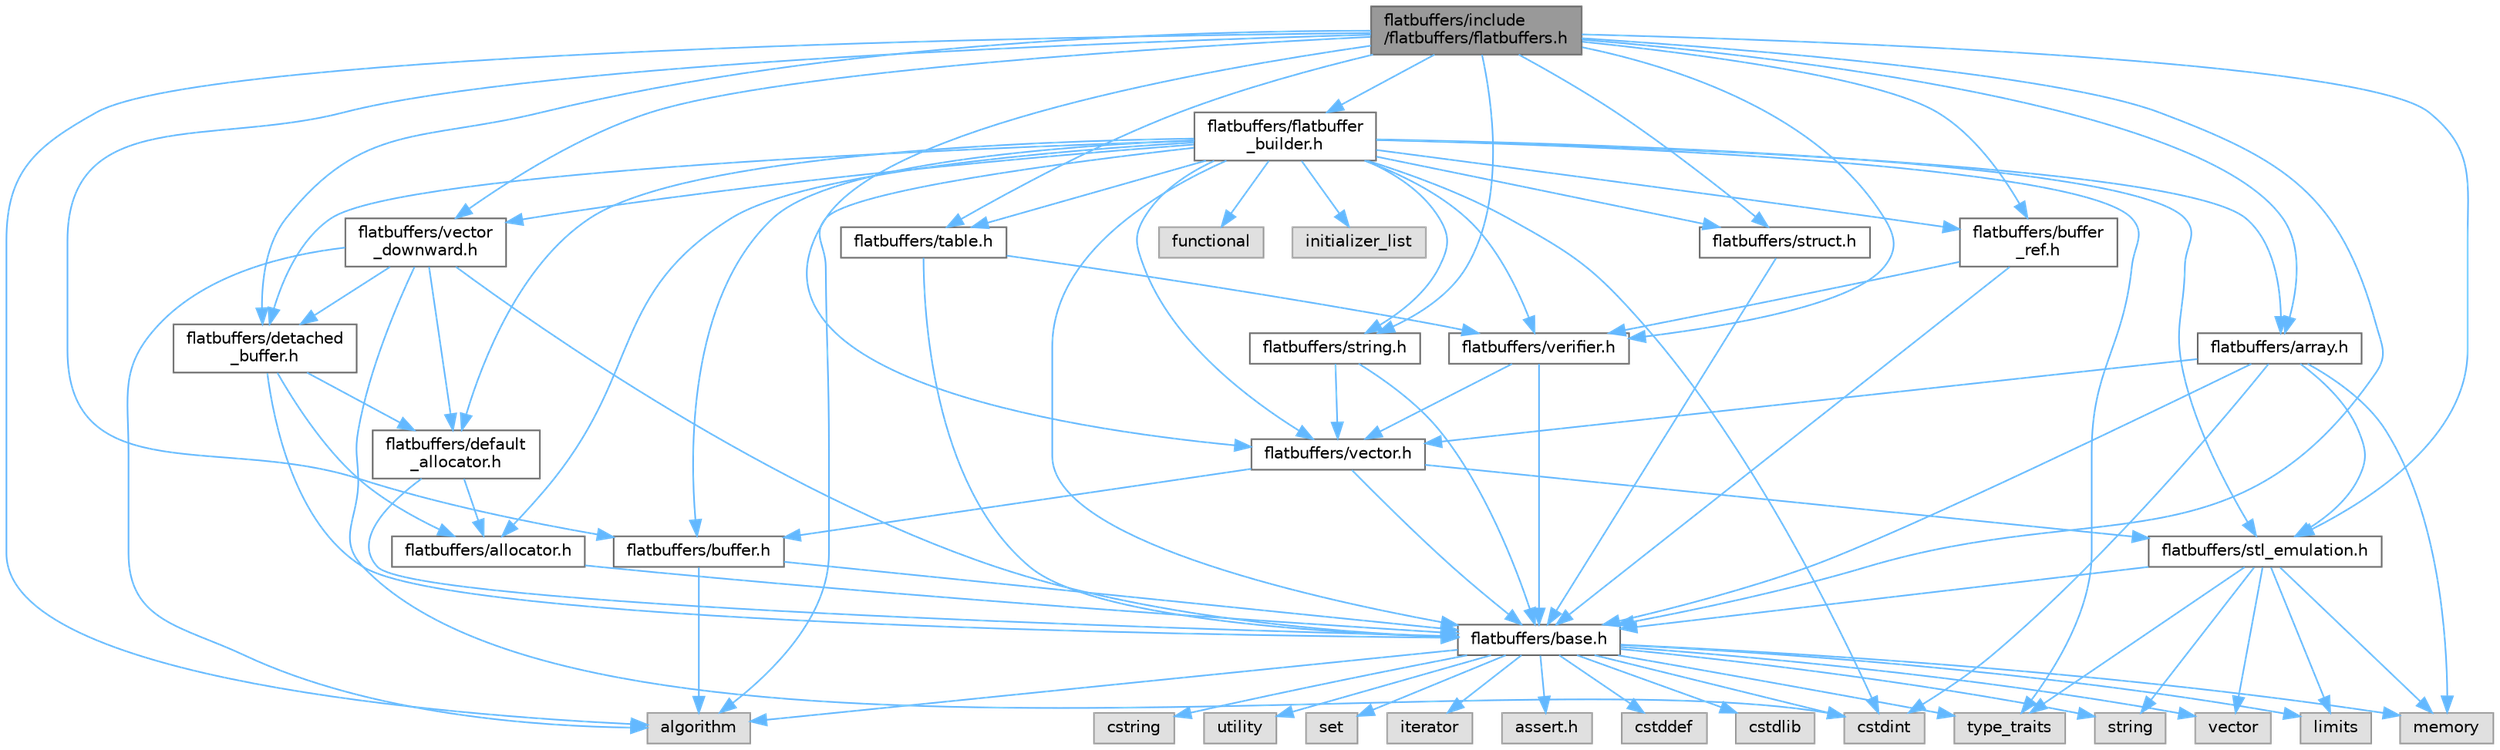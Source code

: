 digraph "flatbuffers/include/flatbuffers/flatbuffers.h"
{
 // LATEX_PDF_SIZE
  bgcolor="transparent";
  edge [fontname=Helvetica,fontsize=10,labelfontname=Helvetica,labelfontsize=10];
  node [fontname=Helvetica,fontsize=10,shape=box,height=0.2,width=0.4];
  Node1 [id="Node000001",label="flatbuffers/include\l/flatbuffers/flatbuffers.h",height=0.2,width=0.4,color="gray40", fillcolor="grey60", style="filled", fontcolor="black",tooltip=" "];
  Node1 -> Node2 [id="edge84_Node000001_Node000002",color="steelblue1",style="solid",tooltip=" "];
  Node2 [id="Node000002",label="algorithm",height=0.2,width=0.4,color="grey60", fillcolor="#E0E0E0", style="filled",tooltip=" "];
  Node1 -> Node3 [id="edge85_Node000001_Node000003",color="steelblue1",style="solid",tooltip=" "];
  Node3 [id="Node000003",label="flatbuffers/array.h",height=0.2,width=0.4,color="grey40", fillcolor="white", style="filled",URL="$array_8h.html",tooltip=" "];
  Node3 -> Node4 [id="edge86_Node000003_Node000004",color="steelblue1",style="solid",tooltip=" "];
  Node4 [id="Node000004",label="cstdint",height=0.2,width=0.4,color="grey60", fillcolor="#E0E0E0", style="filled",tooltip=" "];
  Node3 -> Node5 [id="edge87_Node000003_Node000005",color="steelblue1",style="solid",tooltip=" "];
  Node5 [id="Node000005",label="memory",height=0.2,width=0.4,color="grey60", fillcolor="#E0E0E0", style="filled",tooltip=" "];
  Node3 -> Node6 [id="edge88_Node000003_Node000006",color="steelblue1",style="solid",tooltip=" "];
  Node6 [id="Node000006",label="flatbuffers/base.h",height=0.2,width=0.4,color="grey40", fillcolor="white", style="filled",URL="$base_8h.html",tooltip=" "];
  Node6 -> Node7 [id="edge89_Node000006_Node000007",color="steelblue1",style="solid",tooltip=" "];
  Node7 [id="Node000007",label="assert.h",height=0.2,width=0.4,color="grey60", fillcolor="#E0E0E0", style="filled",tooltip=" "];
  Node6 -> Node4 [id="edge90_Node000006_Node000004",color="steelblue1",style="solid",tooltip=" "];
  Node6 -> Node8 [id="edge91_Node000006_Node000008",color="steelblue1",style="solid",tooltip=" "];
  Node8 [id="Node000008",label="cstddef",height=0.2,width=0.4,color="grey60", fillcolor="#E0E0E0", style="filled",tooltip=" "];
  Node6 -> Node9 [id="edge92_Node000006_Node000009",color="steelblue1",style="solid",tooltip=" "];
  Node9 [id="Node000009",label="cstdlib",height=0.2,width=0.4,color="grey60", fillcolor="#E0E0E0", style="filled",tooltip=" "];
  Node6 -> Node10 [id="edge93_Node000006_Node000010",color="steelblue1",style="solid",tooltip=" "];
  Node10 [id="Node000010",label="cstring",height=0.2,width=0.4,color="grey60", fillcolor="#E0E0E0", style="filled",tooltip=" "];
  Node6 -> Node11 [id="edge94_Node000006_Node000011",color="steelblue1",style="solid",tooltip=" "];
  Node11 [id="Node000011",label="utility",height=0.2,width=0.4,color="grey60", fillcolor="#E0E0E0", style="filled",tooltip=" "];
  Node6 -> Node12 [id="edge95_Node000006_Node000012",color="steelblue1",style="solid",tooltip=" "];
  Node12 [id="Node000012",label="string",height=0.2,width=0.4,color="grey60", fillcolor="#E0E0E0", style="filled",tooltip=" "];
  Node6 -> Node13 [id="edge96_Node000006_Node000013",color="steelblue1",style="solid",tooltip=" "];
  Node13 [id="Node000013",label="type_traits",height=0.2,width=0.4,color="grey60", fillcolor="#E0E0E0", style="filled",tooltip=" "];
  Node6 -> Node14 [id="edge97_Node000006_Node000014",color="steelblue1",style="solid",tooltip=" "];
  Node14 [id="Node000014",label="vector",height=0.2,width=0.4,color="grey60", fillcolor="#E0E0E0", style="filled",tooltip=" "];
  Node6 -> Node15 [id="edge98_Node000006_Node000015",color="steelblue1",style="solid",tooltip=" "];
  Node15 [id="Node000015",label="set",height=0.2,width=0.4,color="grey60", fillcolor="#E0E0E0", style="filled",tooltip=" "];
  Node6 -> Node2 [id="edge99_Node000006_Node000002",color="steelblue1",style="solid",tooltip=" "];
  Node6 -> Node16 [id="edge100_Node000006_Node000016",color="steelblue1",style="solid",tooltip=" "];
  Node16 [id="Node000016",label="limits",height=0.2,width=0.4,color="grey60", fillcolor="#E0E0E0", style="filled",tooltip=" "];
  Node6 -> Node17 [id="edge101_Node000006_Node000017",color="steelblue1",style="solid",tooltip=" "];
  Node17 [id="Node000017",label="iterator",height=0.2,width=0.4,color="grey60", fillcolor="#E0E0E0", style="filled",tooltip=" "];
  Node6 -> Node5 [id="edge102_Node000006_Node000005",color="steelblue1",style="solid",tooltip=" "];
  Node3 -> Node18 [id="edge103_Node000003_Node000018",color="steelblue1",style="solid",tooltip=" "];
  Node18 [id="Node000018",label="flatbuffers/stl_emulation.h",height=0.2,width=0.4,color="grey40", fillcolor="white", style="filled",URL="$stl__emulation_8h.html",tooltip=" "];
  Node18 -> Node6 [id="edge104_Node000018_Node000006",color="steelblue1",style="solid",tooltip=" "];
  Node18 -> Node12 [id="edge105_Node000018_Node000012",color="steelblue1",style="solid",tooltip=" "];
  Node18 -> Node13 [id="edge106_Node000018_Node000013",color="steelblue1",style="solid",tooltip=" "];
  Node18 -> Node14 [id="edge107_Node000018_Node000014",color="steelblue1",style="solid",tooltip=" "];
  Node18 -> Node5 [id="edge108_Node000018_Node000005",color="steelblue1",style="solid",tooltip=" "];
  Node18 -> Node16 [id="edge109_Node000018_Node000016",color="steelblue1",style="solid",tooltip=" "];
  Node3 -> Node19 [id="edge110_Node000003_Node000019",color="steelblue1",style="solid",tooltip=" "];
  Node19 [id="Node000019",label="flatbuffers/vector.h",height=0.2,width=0.4,color="grey40", fillcolor="white", style="filled",URL="$vector_8h.html",tooltip=" "];
  Node19 -> Node6 [id="edge111_Node000019_Node000006",color="steelblue1",style="solid",tooltip=" "];
  Node19 -> Node20 [id="edge112_Node000019_Node000020",color="steelblue1",style="solid",tooltip=" "];
  Node20 [id="Node000020",label="flatbuffers/buffer.h",height=0.2,width=0.4,color="grey40", fillcolor="white", style="filled",URL="$buffer_8h.html",tooltip=" "];
  Node20 -> Node2 [id="edge113_Node000020_Node000002",color="steelblue1",style="solid",tooltip=" "];
  Node20 -> Node6 [id="edge114_Node000020_Node000006",color="steelblue1",style="solid",tooltip=" "];
  Node19 -> Node18 [id="edge115_Node000019_Node000018",color="steelblue1",style="solid",tooltip=" "];
  Node1 -> Node6 [id="edge116_Node000001_Node000006",color="steelblue1",style="solid",tooltip=" "];
  Node1 -> Node20 [id="edge117_Node000001_Node000020",color="steelblue1",style="solid",tooltip=" "];
  Node1 -> Node21 [id="edge118_Node000001_Node000021",color="steelblue1",style="solid",tooltip=" "];
  Node21 [id="Node000021",label="flatbuffers/buffer\l_ref.h",height=0.2,width=0.4,color="grey40", fillcolor="white", style="filled",URL="$buffer__ref_8h.html",tooltip=" "];
  Node21 -> Node6 [id="edge119_Node000021_Node000006",color="steelblue1",style="solid",tooltip=" "];
  Node21 -> Node22 [id="edge120_Node000021_Node000022",color="steelblue1",style="solid",tooltip=" "];
  Node22 [id="Node000022",label="flatbuffers/verifier.h",height=0.2,width=0.4,color="grey40", fillcolor="white", style="filled",URL="$verifier_8h.html",tooltip=" "];
  Node22 -> Node6 [id="edge121_Node000022_Node000006",color="steelblue1",style="solid",tooltip=" "];
  Node22 -> Node19 [id="edge122_Node000022_Node000019",color="steelblue1",style="solid",tooltip=" "];
  Node1 -> Node23 [id="edge123_Node000001_Node000023",color="steelblue1",style="solid",tooltip=" "];
  Node23 [id="Node000023",label="flatbuffers/detached\l_buffer.h",height=0.2,width=0.4,color="grey40", fillcolor="white", style="filled",URL="$detached__buffer_8h.html",tooltip=" "];
  Node23 -> Node24 [id="edge124_Node000023_Node000024",color="steelblue1",style="solid",tooltip=" "];
  Node24 [id="Node000024",label="flatbuffers/allocator.h",height=0.2,width=0.4,color="grey40", fillcolor="white", style="filled",URL="$allocator_8h.html",tooltip=" "];
  Node24 -> Node6 [id="edge125_Node000024_Node000006",color="steelblue1",style="solid",tooltip=" "];
  Node23 -> Node6 [id="edge126_Node000023_Node000006",color="steelblue1",style="solid",tooltip=" "];
  Node23 -> Node25 [id="edge127_Node000023_Node000025",color="steelblue1",style="solid",tooltip=" "];
  Node25 [id="Node000025",label="flatbuffers/default\l_allocator.h",height=0.2,width=0.4,color="grey40", fillcolor="white", style="filled",URL="$default__allocator_8h.html",tooltip=" "];
  Node25 -> Node24 [id="edge128_Node000025_Node000024",color="steelblue1",style="solid",tooltip=" "];
  Node25 -> Node6 [id="edge129_Node000025_Node000006",color="steelblue1",style="solid",tooltip=" "];
  Node1 -> Node26 [id="edge130_Node000001_Node000026",color="steelblue1",style="solid",tooltip=" "];
  Node26 [id="Node000026",label="flatbuffers/flatbuffer\l_builder.h",height=0.2,width=0.4,color="grey40", fillcolor="white", style="filled",URL="$flatbuffer__builder_8h.html",tooltip=" "];
  Node26 -> Node2 [id="edge131_Node000026_Node000002",color="steelblue1",style="solid",tooltip=" "];
  Node26 -> Node4 [id="edge132_Node000026_Node000004",color="steelblue1",style="solid",tooltip=" "];
  Node26 -> Node27 [id="edge133_Node000026_Node000027",color="steelblue1",style="solid",tooltip=" "];
  Node27 [id="Node000027",label="functional",height=0.2,width=0.4,color="grey60", fillcolor="#E0E0E0", style="filled",tooltip=" "];
  Node26 -> Node28 [id="edge134_Node000026_Node000028",color="steelblue1",style="solid",tooltip=" "];
  Node28 [id="Node000028",label="initializer_list",height=0.2,width=0.4,color="grey60", fillcolor="#E0E0E0", style="filled",tooltip=" "];
  Node26 -> Node13 [id="edge135_Node000026_Node000013",color="steelblue1",style="solid",tooltip=" "];
  Node26 -> Node24 [id="edge136_Node000026_Node000024",color="steelblue1",style="solid",tooltip=" "];
  Node26 -> Node3 [id="edge137_Node000026_Node000003",color="steelblue1",style="solid",tooltip=" "];
  Node26 -> Node6 [id="edge138_Node000026_Node000006",color="steelblue1",style="solid",tooltip=" "];
  Node26 -> Node20 [id="edge139_Node000026_Node000020",color="steelblue1",style="solid",tooltip=" "];
  Node26 -> Node21 [id="edge140_Node000026_Node000021",color="steelblue1",style="solid",tooltip=" "];
  Node26 -> Node25 [id="edge141_Node000026_Node000025",color="steelblue1",style="solid",tooltip=" "];
  Node26 -> Node23 [id="edge142_Node000026_Node000023",color="steelblue1",style="solid",tooltip=" "];
  Node26 -> Node18 [id="edge143_Node000026_Node000018",color="steelblue1",style="solid",tooltip=" "];
  Node26 -> Node29 [id="edge144_Node000026_Node000029",color="steelblue1",style="solid",tooltip=" "];
  Node29 [id="Node000029",label="flatbuffers/string.h",height=0.2,width=0.4,color="grey40", fillcolor="white", style="filled",URL="$string_8h.html",tooltip=" "];
  Node29 -> Node6 [id="edge145_Node000029_Node000006",color="steelblue1",style="solid",tooltip=" "];
  Node29 -> Node19 [id="edge146_Node000029_Node000019",color="steelblue1",style="solid",tooltip=" "];
  Node26 -> Node30 [id="edge147_Node000026_Node000030",color="steelblue1",style="solid",tooltip=" "];
  Node30 [id="Node000030",label="flatbuffers/struct.h",height=0.2,width=0.4,color="grey40", fillcolor="white", style="filled",URL="$struct_8h.html",tooltip=" "];
  Node30 -> Node6 [id="edge148_Node000030_Node000006",color="steelblue1",style="solid",tooltip=" "];
  Node26 -> Node31 [id="edge149_Node000026_Node000031",color="steelblue1",style="solid",tooltip=" "];
  Node31 [id="Node000031",label="flatbuffers/table.h",height=0.2,width=0.4,color="grey40", fillcolor="white", style="filled",URL="$table_8h.html",tooltip=" "];
  Node31 -> Node6 [id="edge150_Node000031_Node000006",color="steelblue1",style="solid",tooltip=" "];
  Node31 -> Node22 [id="edge151_Node000031_Node000022",color="steelblue1",style="solid",tooltip=" "];
  Node26 -> Node19 [id="edge152_Node000026_Node000019",color="steelblue1",style="solid",tooltip=" "];
  Node26 -> Node32 [id="edge153_Node000026_Node000032",color="steelblue1",style="solid",tooltip=" "];
  Node32 [id="Node000032",label="flatbuffers/vector\l_downward.h",height=0.2,width=0.4,color="grey40", fillcolor="white", style="filled",URL="$vector__downward_8h.html",tooltip=" "];
  Node32 -> Node2 [id="edge154_Node000032_Node000002",color="steelblue1",style="solid",tooltip=" "];
  Node32 -> Node4 [id="edge155_Node000032_Node000004",color="steelblue1",style="solid",tooltip=" "];
  Node32 -> Node6 [id="edge156_Node000032_Node000006",color="steelblue1",style="solid",tooltip=" "];
  Node32 -> Node25 [id="edge157_Node000032_Node000025",color="steelblue1",style="solid",tooltip=" "];
  Node32 -> Node23 [id="edge158_Node000032_Node000023",color="steelblue1",style="solid",tooltip=" "];
  Node26 -> Node22 [id="edge159_Node000026_Node000022",color="steelblue1",style="solid",tooltip=" "];
  Node1 -> Node18 [id="edge160_Node000001_Node000018",color="steelblue1",style="solid",tooltip=" "];
  Node1 -> Node29 [id="edge161_Node000001_Node000029",color="steelblue1",style="solid",tooltip=" "];
  Node1 -> Node30 [id="edge162_Node000001_Node000030",color="steelblue1",style="solid",tooltip=" "];
  Node1 -> Node31 [id="edge163_Node000001_Node000031",color="steelblue1",style="solid",tooltip=" "];
  Node1 -> Node19 [id="edge164_Node000001_Node000019",color="steelblue1",style="solid",tooltip=" "];
  Node1 -> Node32 [id="edge165_Node000001_Node000032",color="steelblue1",style="solid",tooltip=" "];
  Node1 -> Node22 [id="edge166_Node000001_Node000022",color="steelblue1",style="solid",tooltip=" "];
}
